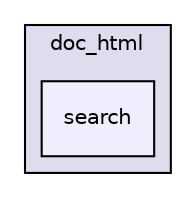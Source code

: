 digraph "annexes/doc_html/search" {
  compound=true
  node [ fontsize="10", fontname="Helvetica"];
  edge [ labelfontsize="10", labelfontname="Helvetica"];
  subgraph clusterdir_57af5b0c31a2c9fa6f238c8e4b8a58cc {
    graph [ bgcolor="#ddddee", pencolor="black", label="doc_html" fontname="Helvetica", fontsize="10", URL="dir_57af5b0c31a2c9fa6f238c8e4b8a58cc.html"]
  dir_7074635120f2485dbfe4b4537041da5f [shape=box, label="search", style="filled", fillcolor="#eeeeff", pencolor="black", URL="dir_7074635120f2485dbfe4b4537041da5f.html"];
  }
}
